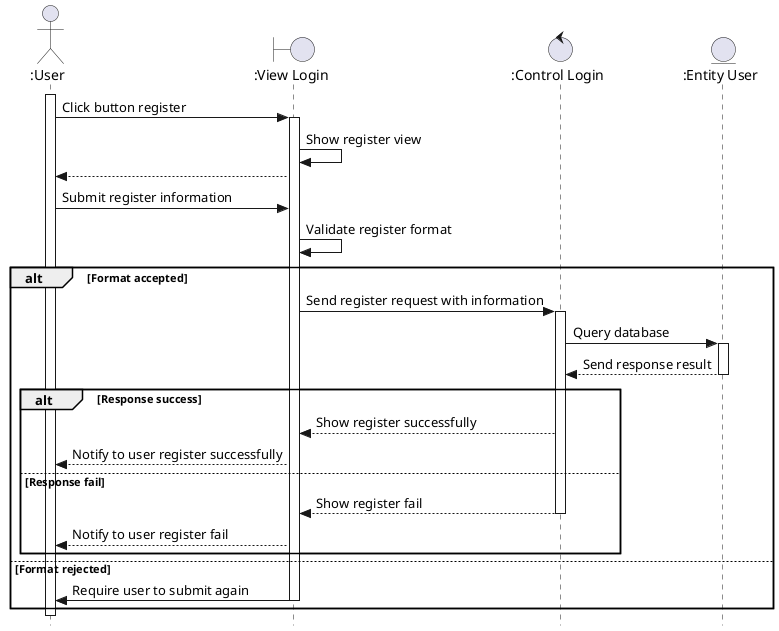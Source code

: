 @startuml

actor ":User" as User
boundary ":View Login" as ClientApp
control ":Control Login" as Control
entity ":Entity User" as Entity

activate User
User -> ClientApp: Click button register
activate ClientApp
ClientApp -> ClientApp: Show register view
ClientApp --> User
User -> ClientApp: Submit register information
ClientApp -> ClientApp: Validate register format
alt Format accepted
  ClientApp -> Control: Send register request with information
  activate Control
  Control -> Entity: Query database
  activate Entity
  Entity --> Control: Send response result
  deactivate Entity
  alt Response success
    Control --> ClientApp: Show register successfully
    ClientApp --> User: Notify to user register successfully
  else Response fail
    Control --> ClientApp: Show register fail
    deactivate Control
    ClientApp --> User: Notify to user register fail
  end

else Format rejected
  ClientApp -> User: Require user to submit again
  deactivate ClientApp
end
deactivate User
skinparam style strictuml

@enduml
